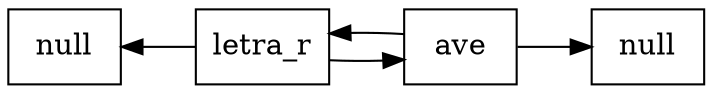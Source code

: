 digraph lista{
rankdir=LR;
node[shape = record];
nodonull1[label="null"];
nodonull2[label="null"];
nodonull1->nodo0 [dir=back];
nodo0[label="letra_r"];
nodo1[label="ave"];
nodo0->nodo1;
nodo1->nodo0;
nodo1->nodonull2;
}